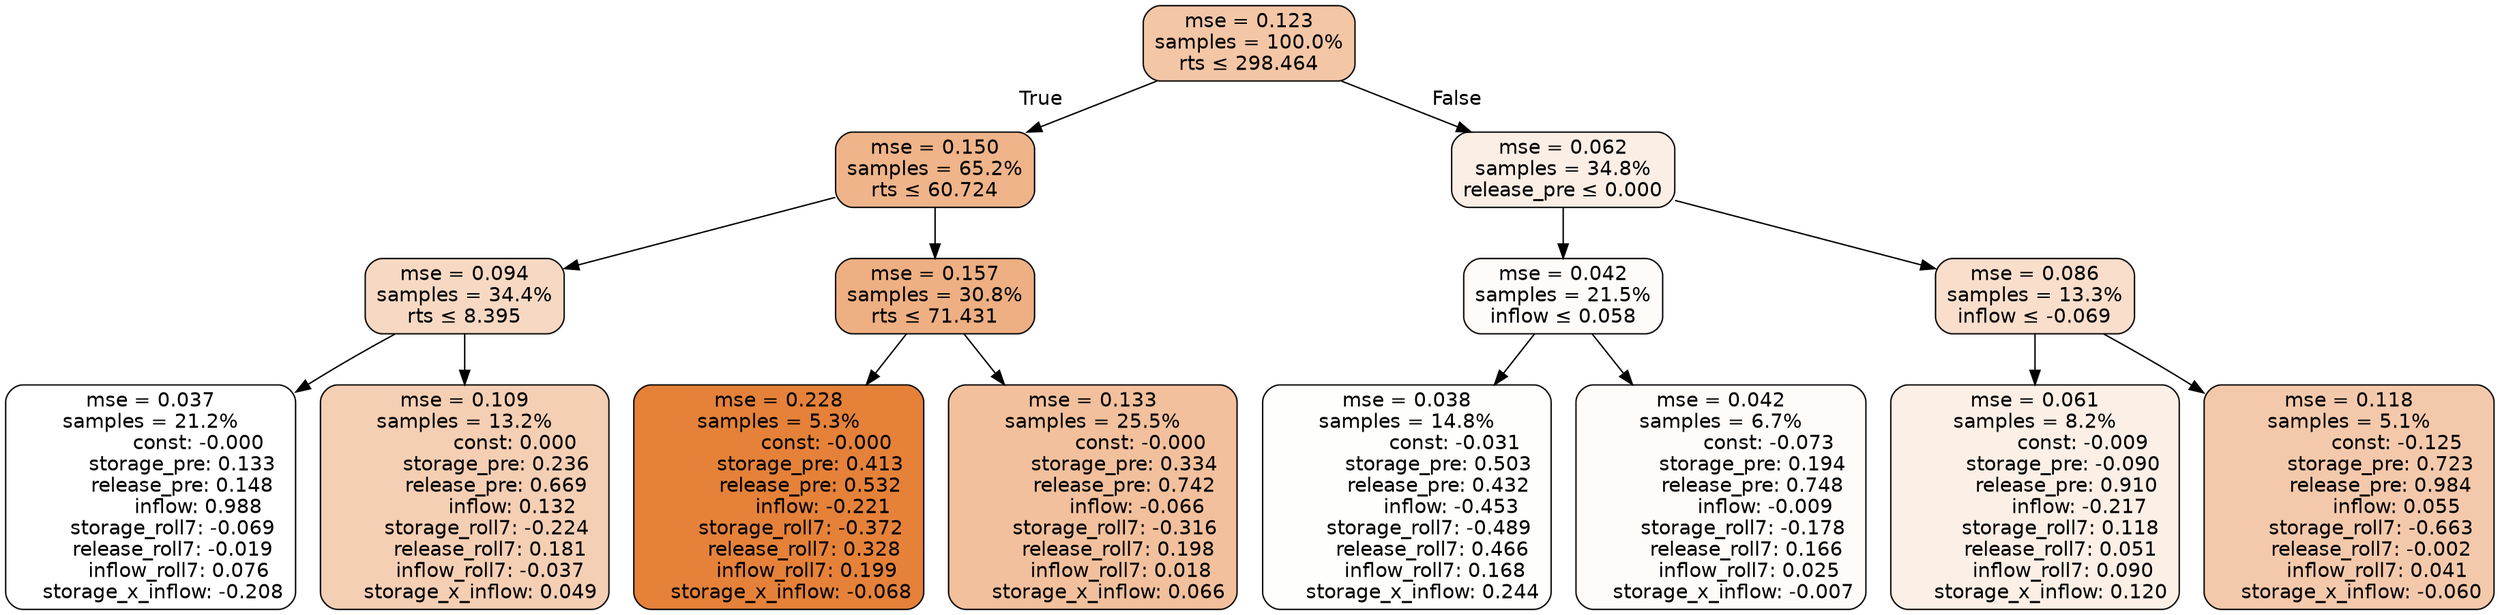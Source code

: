 digraph tree {
bgcolor="transparent"
node [shape=rectangle, style="filled, rounded", color="black", fontname=helvetica] ;
edge [fontname=helvetica] ;
	"0" [label="mse = 0.123
samples = 100.0%
rts &le; 298.464", fillcolor="#f3c6a6"]
	"1" [label="mse = 0.150
samples = 65.2%
rts &le; 60.724", fillcolor="#efb489"]
	"2" [label="mse = 0.094
samples = 34.4%
rts &le; 8.395", fillcolor="#f7d9c3"]
	"3" [label="mse = 0.037
samples = 21.2%
               const: -0.000
          storage_pre: 0.133
          release_pre: 0.148
               inflow: 0.988
       storage_roll7: -0.069
       release_roll7: -0.019
         inflow_roll7: 0.076
    storage_x_inflow: -0.208", fillcolor="#ffffff"]
	"4" [label="mse = 0.109
samples = 13.2%
                const: 0.000
          storage_pre: 0.236
          release_pre: 0.669
               inflow: 0.132
       storage_roll7: -0.224
        release_roll7: 0.181
        inflow_roll7: -0.037
     storage_x_inflow: 0.049", fillcolor="#f5cfb4"]
	"5" [label="mse = 0.157
samples = 30.8%
rts &le; 71.431", fillcolor="#eeaf82"]
	"6" [label="mse = 0.228
samples = 5.3%
               const: -0.000
          storage_pre: 0.413
          release_pre: 0.532
              inflow: -0.221
       storage_roll7: -0.372
        release_roll7: 0.328
         inflow_roll7: 0.199
    storage_x_inflow: -0.068", fillcolor="#e58139"]
	"7" [label="mse = 0.133
samples = 25.5%
               const: -0.000
          storage_pre: 0.334
          release_pre: 0.742
              inflow: -0.066
       storage_roll7: -0.316
        release_roll7: 0.198
         inflow_roll7: 0.018
     storage_x_inflow: 0.066", fillcolor="#f2c09c"]
	"8" [label="mse = 0.062
samples = 34.8%
release_pre &le; 0.000", fillcolor="#fbeee5"]
	"9" [label="mse = 0.042
samples = 21.5%
inflow &le; 0.058", fillcolor="#fefbf9"]
	"10" [label="mse = 0.038
samples = 14.8%
               const: -0.031
          storage_pre: 0.503
          release_pre: 0.432
              inflow: -0.453
       storage_roll7: -0.489
        release_roll7: 0.466
         inflow_roll7: 0.168
     storage_x_inflow: 0.244", fillcolor="#fefefd"]
	"11" [label="mse = 0.042
samples = 6.7%
               const: -0.073
          storage_pre: 0.194
          release_pre: 0.748
              inflow: -0.009
       storage_roll7: -0.178
        release_roll7: 0.166
         inflow_roll7: 0.025
    storage_x_inflow: -0.007", fillcolor="#fefbf9"]
	"12" [label="mse = 0.086
samples = 13.3%
inflow &le; -0.069", fillcolor="#f8decb"]
	"13" [label="mse = 0.061
samples = 8.2%
               const: -0.009
         storage_pre: -0.090
          release_pre: 0.910
              inflow: -0.217
        storage_roll7: 0.118
        release_roll7: 0.051
         inflow_roll7: 0.090
     storage_x_inflow: 0.120", fillcolor="#fbefe6"]
	"14" [label="mse = 0.118
samples = 5.1%
               const: -0.125
          storage_pre: 0.723
          release_pre: 0.984
               inflow: 0.055
       storage_roll7: -0.663
       release_roll7: -0.002
         inflow_roll7: 0.041
    storage_x_inflow: -0.060", fillcolor="#f4c9ab"]

	"0" -> "1" [labeldistance=2.5, labelangle=45, headlabel="True"]
	"1" -> "2"
	"2" -> "3"
	"2" -> "4"
	"1" -> "5"
	"5" -> "6"
	"5" -> "7"
	"0" -> "8" [labeldistance=2.5, labelangle=-45, headlabel="False"]
	"8" -> "9"
	"9" -> "10"
	"9" -> "11"
	"8" -> "12"
	"12" -> "13"
	"12" -> "14"
}